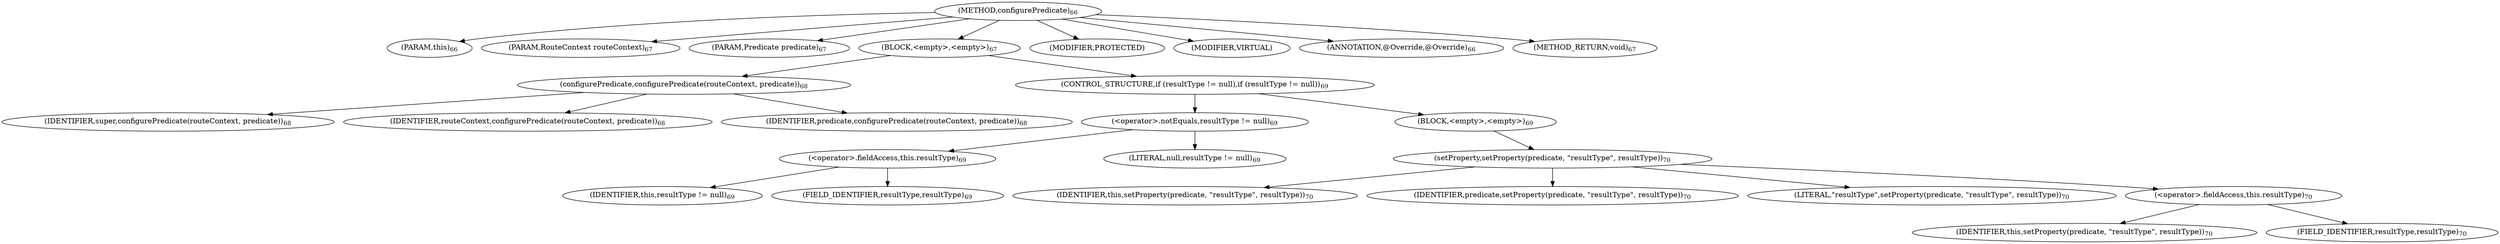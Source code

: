 digraph "configurePredicate" {  
"91" [label = <(METHOD,configurePredicate)<SUB>66</SUB>> ]
"10" [label = <(PARAM,this)<SUB>66</SUB>> ]
"92" [label = <(PARAM,RouteContext routeContext)<SUB>67</SUB>> ]
"93" [label = <(PARAM,Predicate predicate)<SUB>67</SUB>> ]
"94" [label = <(BLOCK,&lt;empty&gt;,&lt;empty&gt;)<SUB>67</SUB>> ]
"95" [label = <(configurePredicate,configurePredicate(routeContext, predicate))<SUB>68</SUB>> ]
"96" [label = <(IDENTIFIER,super,configurePredicate(routeContext, predicate))<SUB>68</SUB>> ]
"97" [label = <(IDENTIFIER,routeContext,configurePredicate(routeContext, predicate))<SUB>68</SUB>> ]
"98" [label = <(IDENTIFIER,predicate,configurePredicate(routeContext, predicate))<SUB>68</SUB>> ]
"99" [label = <(CONTROL_STRUCTURE,if (resultType != null),if (resultType != null))<SUB>69</SUB>> ]
"100" [label = <(&lt;operator&gt;.notEquals,resultType != null)<SUB>69</SUB>> ]
"101" [label = <(&lt;operator&gt;.fieldAccess,this.resultType)<SUB>69</SUB>> ]
"102" [label = <(IDENTIFIER,this,resultType != null)<SUB>69</SUB>> ]
"103" [label = <(FIELD_IDENTIFIER,resultType,resultType)<SUB>69</SUB>> ]
"104" [label = <(LITERAL,null,resultType != null)<SUB>69</SUB>> ]
"105" [label = <(BLOCK,&lt;empty&gt;,&lt;empty&gt;)<SUB>69</SUB>> ]
"106" [label = <(setProperty,setProperty(predicate, &quot;resultType&quot;, resultType))<SUB>70</SUB>> ]
"9" [label = <(IDENTIFIER,this,setProperty(predicate, &quot;resultType&quot;, resultType))<SUB>70</SUB>> ]
"107" [label = <(IDENTIFIER,predicate,setProperty(predicate, &quot;resultType&quot;, resultType))<SUB>70</SUB>> ]
"108" [label = <(LITERAL,&quot;resultType&quot;,setProperty(predicate, &quot;resultType&quot;, resultType))<SUB>70</SUB>> ]
"109" [label = <(&lt;operator&gt;.fieldAccess,this.resultType)<SUB>70</SUB>> ]
"110" [label = <(IDENTIFIER,this,setProperty(predicate, &quot;resultType&quot;, resultType))<SUB>70</SUB>> ]
"111" [label = <(FIELD_IDENTIFIER,resultType,resultType)<SUB>70</SUB>> ]
"112" [label = <(MODIFIER,PROTECTED)> ]
"113" [label = <(MODIFIER,VIRTUAL)> ]
"114" [label = <(ANNOTATION,@Override,@Override)<SUB>66</SUB>> ]
"115" [label = <(METHOD_RETURN,void)<SUB>67</SUB>> ]
  "91" -> "10" 
  "91" -> "92" 
  "91" -> "93" 
  "91" -> "94" 
  "91" -> "112" 
  "91" -> "113" 
  "91" -> "114" 
  "91" -> "115" 
  "94" -> "95" 
  "94" -> "99" 
  "95" -> "96" 
  "95" -> "97" 
  "95" -> "98" 
  "99" -> "100" 
  "99" -> "105" 
  "100" -> "101" 
  "100" -> "104" 
  "101" -> "102" 
  "101" -> "103" 
  "105" -> "106" 
  "106" -> "9" 
  "106" -> "107" 
  "106" -> "108" 
  "106" -> "109" 
  "109" -> "110" 
  "109" -> "111" 
}
